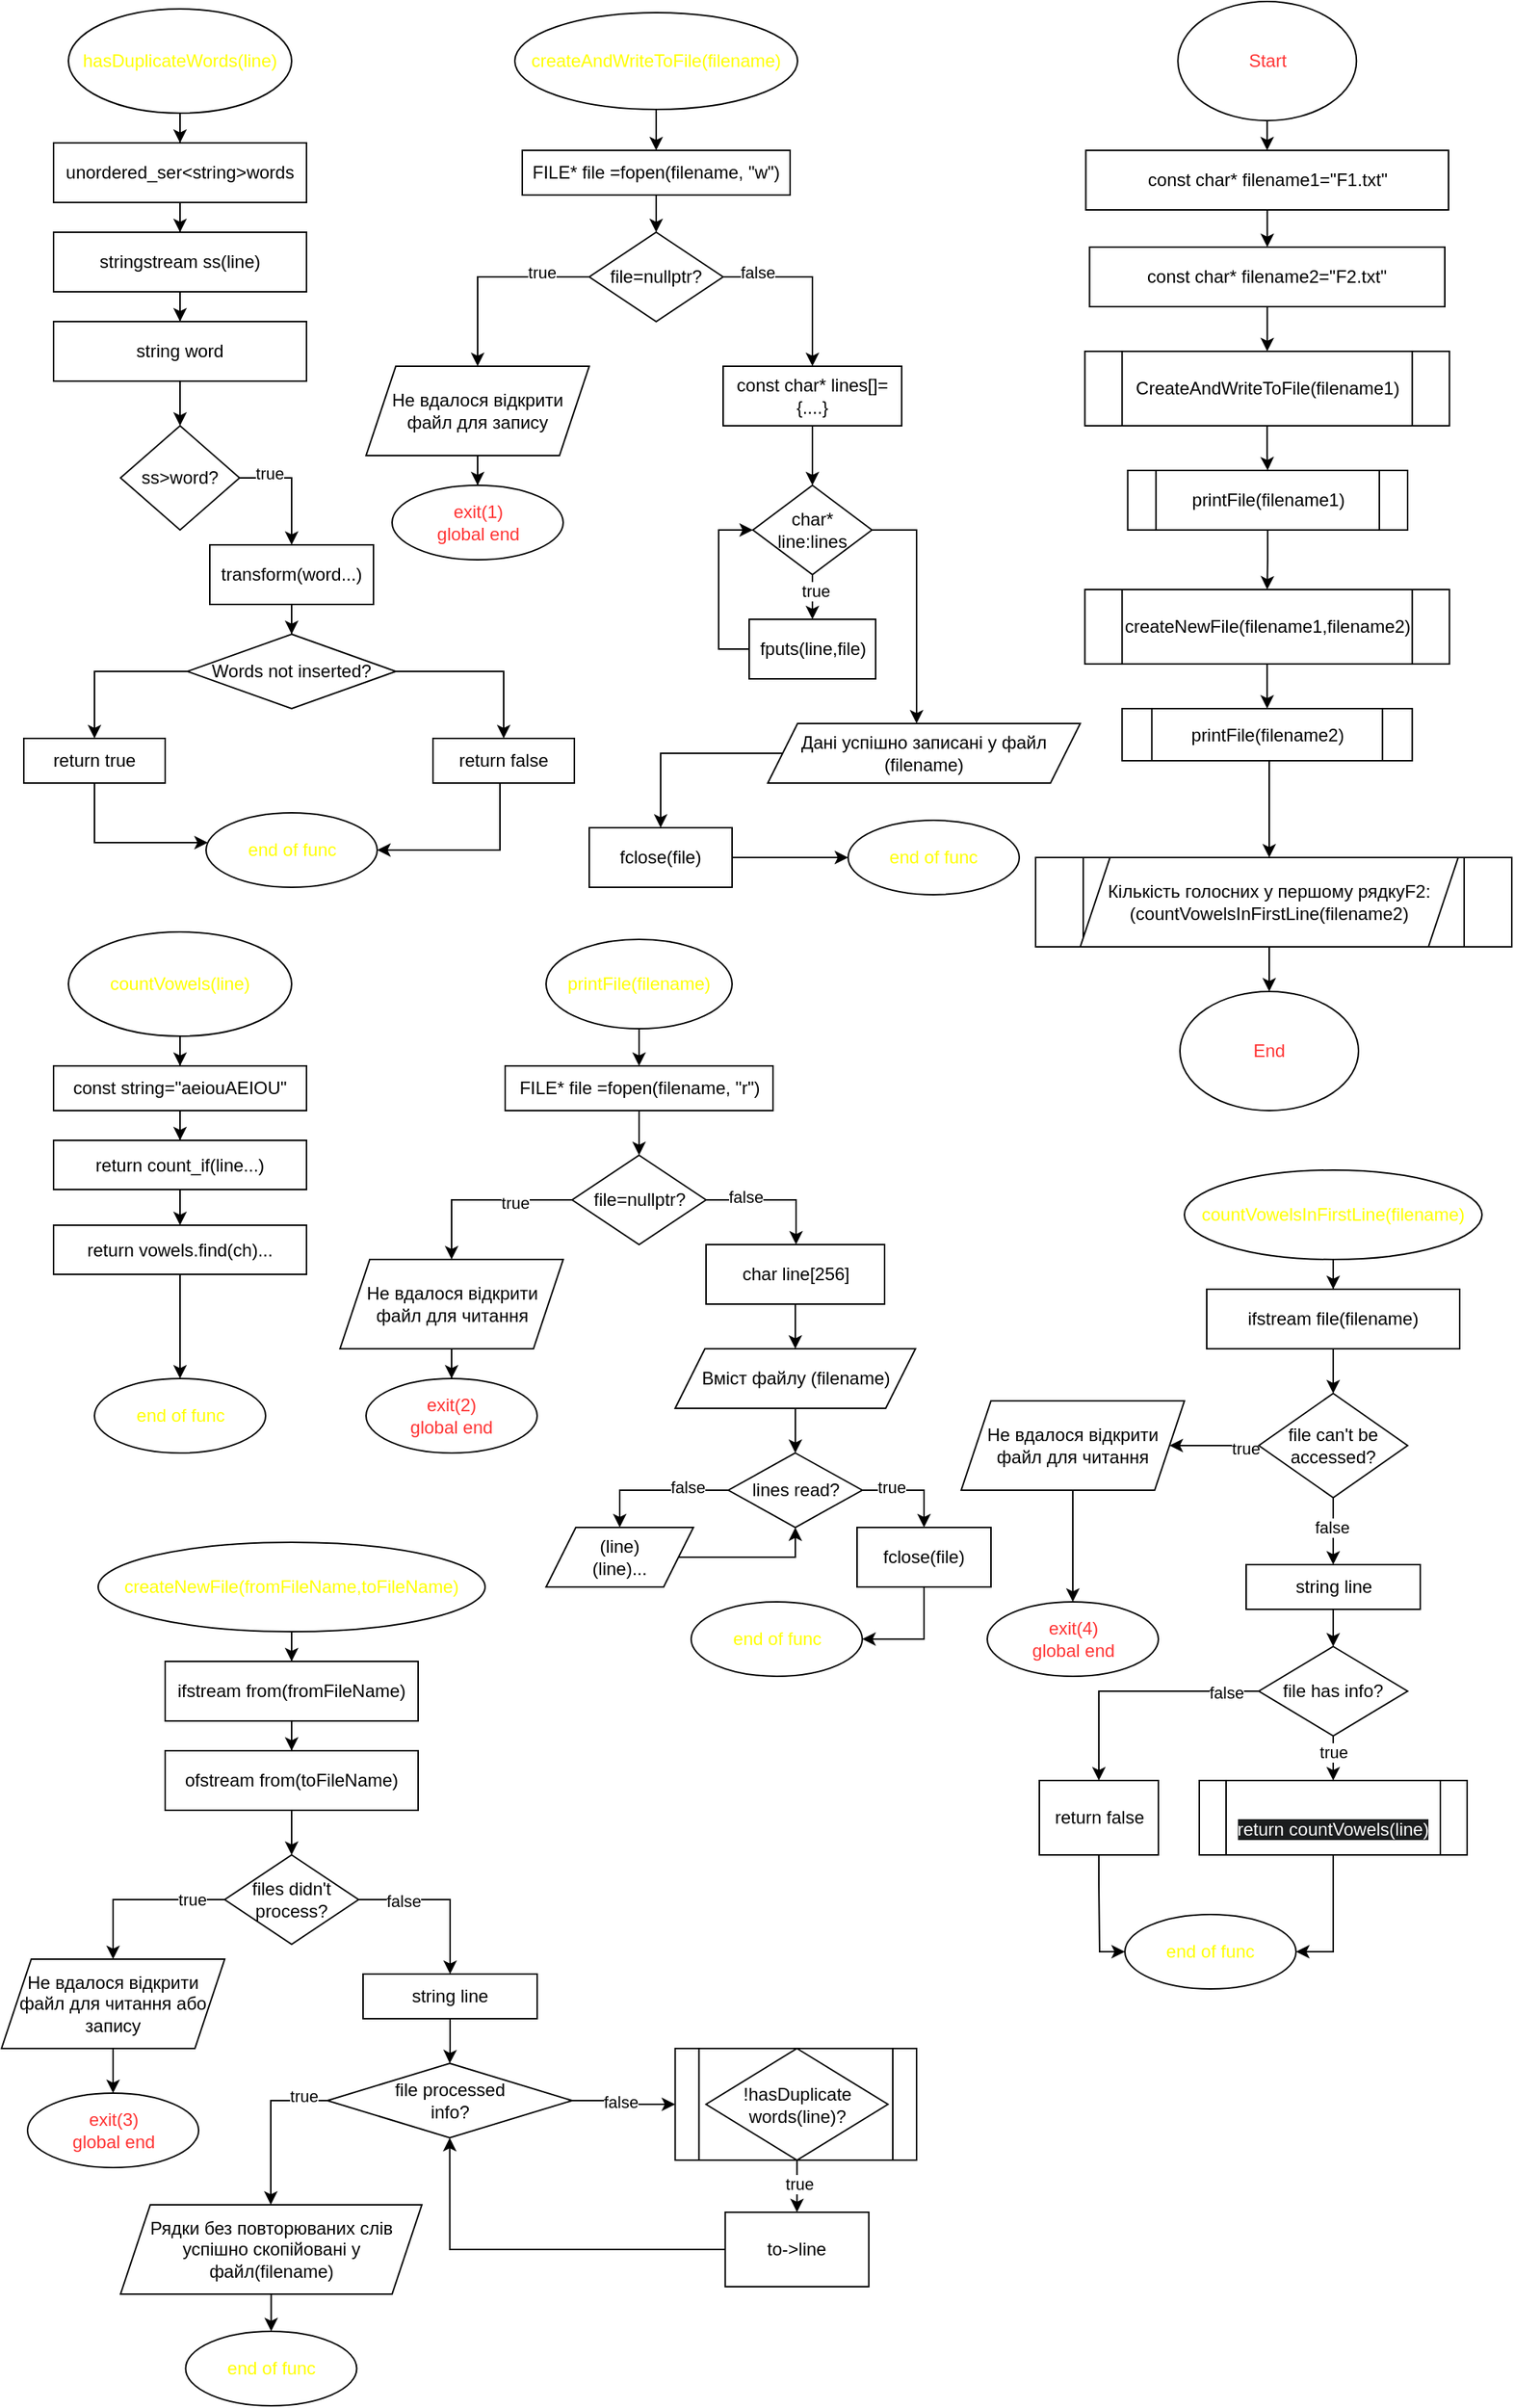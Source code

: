 <mxfile version="24.7.17">
  <diagram name="Страница — 1" id="PEjXfFbFfzXVdPIPmLO6">
    <mxGraphModel dx="1018" dy="598" grid="1" gridSize="10" guides="1" tooltips="1" connect="1" arrows="1" fold="1" page="1" pageScale="1" pageWidth="1169" pageHeight="1654" math="0" shadow="0">
      <root>
        <mxCell id="0" />
        <mxCell id="1" parent="0" />
        <mxCell id="nLC-ehumpdE5gbKZgawN-3" style="edgeStyle=orthogonalEdgeStyle;rounded=0;orthogonalLoop=1;jettySize=auto;html=1;" edge="1" parent="1" source="nLC-ehumpdE5gbKZgawN-1" target="nLC-ehumpdE5gbKZgawN-2">
          <mxGeometry relative="1" as="geometry" />
        </mxCell>
        <mxCell id="nLC-ehumpdE5gbKZgawN-1" value="&lt;font color=&quot;#ffff00&quot;&gt;hasDuplicateWords(line)&lt;/font&gt;" style="ellipse;whiteSpace=wrap;html=1;" vertex="1" parent="1">
          <mxGeometry x="60" y="10" width="150" height="70" as="geometry" />
        </mxCell>
        <mxCell id="nLC-ehumpdE5gbKZgawN-5" style="edgeStyle=orthogonalEdgeStyle;rounded=0;orthogonalLoop=1;jettySize=auto;html=1;" edge="1" parent="1" source="nLC-ehumpdE5gbKZgawN-2" target="nLC-ehumpdE5gbKZgawN-4">
          <mxGeometry relative="1" as="geometry" />
        </mxCell>
        <mxCell id="nLC-ehumpdE5gbKZgawN-2" value="unordered_ser&amp;lt;string&amp;gt;words" style="rounded=0;whiteSpace=wrap;html=1;" vertex="1" parent="1">
          <mxGeometry x="50" y="100" width="170" height="40" as="geometry" />
        </mxCell>
        <mxCell id="nLC-ehumpdE5gbKZgawN-8" style="edgeStyle=orthogonalEdgeStyle;rounded=0;orthogonalLoop=1;jettySize=auto;html=1;entryX=0.5;entryY=0;entryDx=0;entryDy=0;" edge="1" parent="1" source="nLC-ehumpdE5gbKZgawN-4" target="nLC-ehumpdE5gbKZgawN-7">
          <mxGeometry relative="1" as="geometry" />
        </mxCell>
        <mxCell id="nLC-ehumpdE5gbKZgawN-4" value="stringstream ss(line)" style="rounded=0;whiteSpace=wrap;html=1;" vertex="1" parent="1">
          <mxGeometry x="50" y="160" width="170" height="40" as="geometry" />
        </mxCell>
        <mxCell id="nLC-ehumpdE5gbKZgawN-6" style="edgeStyle=orthogonalEdgeStyle;rounded=0;orthogonalLoop=1;jettySize=auto;html=1;exitX=0.5;exitY=1;exitDx=0;exitDy=0;" edge="1" parent="1" source="nLC-ehumpdE5gbKZgawN-4" target="nLC-ehumpdE5gbKZgawN-4">
          <mxGeometry relative="1" as="geometry" />
        </mxCell>
        <mxCell id="nLC-ehumpdE5gbKZgawN-10" style="edgeStyle=orthogonalEdgeStyle;rounded=0;orthogonalLoop=1;jettySize=auto;html=1;" edge="1" parent="1" source="nLC-ehumpdE5gbKZgawN-7" target="nLC-ehumpdE5gbKZgawN-9">
          <mxGeometry relative="1" as="geometry" />
        </mxCell>
        <mxCell id="nLC-ehumpdE5gbKZgawN-7" value="string word" style="rounded=0;whiteSpace=wrap;html=1;" vertex="1" parent="1">
          <mxGeometry x="50" y="220" width="170" height="40" as="geometry" />
        </mxCell>
        <mxCell id="nLC-ehumpdE5gbKZgawN-16" style="edgeStyle=orthogonalEdgeStyle;rounded=0;orthogonalLoop=1;jettySize=auto;html=1;entryX=0.5;entryY=0;entryDx=0;entryDy=0;" edge="1" parent="1" source="nLC-ehumpdE5gbKZgawN-9" target="nLC-ehumpdE5gbKZgawN-12">
          <mxGeometry relative="1" as="geometry">
            <Array as="points">
              <mxPoint x="210" y="325" />
            </Array>
          </mxGeometry>
        </mxCell>
        <mxCell id="nLC-ehumpdE5gbKZgawN-17" value="true" style="edgeLabel;html=1;align=center;verticalAlign=middle;resizable=0;points=[];" vertex="1" connectable="0" parent="nLC-ehumpdE5gbKZgawN-16">
          <mxGeometry x="-0.494" y="3" relative="1" as="geometry">
            <mxPoint as="offset" />
          </mxGeometry>
        </mxCell>
        <mxCell id="nLC-ehumpdE5gbKZgawN-9" value="ss&amp;gt;word?" style="rhombus;whiteSpace=wrap;html=1;" vertex="1" parent="1">
          <mxGeometry x="95" y="290" width="80" height="70" as="geometry" />
        </mxCell>
        <mxCell id="nLC-ehumpdE5gbKZgawN-42" style="edgeStyle=orthogonalEdgeStyle;rounded=0;orthogonalLoop=1;jettySize=auto;html=1;entryX=0.5;entryY=0;entryDx=0;entryDy=0;" edge="1" parent="1" source="nLC-ehumpdE5gbKZgawN-12" target="nLC-ehumpdE5gbKZgawN-34">
          <mxGeometry relative="1" as="geometry" />
        </mxCell>
        <mxCell id="nLC-ehumpdE5gbKZgawN-12" value="transform(word...)" style="rounded=0;whiteSpace=wrap;html=1;" vertex="1" parent="1">
          <mxGeometry x="155" y="370" width="110" height="40" as="geometry" />
        </mxCell>
        <mxCell id="nLC-ehumpdE5gbKZgawN-36" style="edgeStyle=orthogonalEdgeStyle;rounded=0;orthogonalLoop=1;jettySize=auto;html=1;entryX=0.5;entryY=0;entryDx=0;entryDy=0;" edge="1" parent="1" source="nLC-ehumpdE5gbKZgawN-34" target="nLC-ehumpdE5gbKZgawN-35">
          <mxGeometry relative="1" as="geometry" />
        </mxCell>
        <mxCell id="nLC-ehumpdE5gbKZgawN-38" style="edgeStyle=orthogonalEdgeStyle;rounded=0;orthogonalLoop=1;jettySize=auto;html=1;entryX=0.5;entryY=0;entryDx=0;entryDy=0;" edge="1" parent="1" source="nLC-ehumpdE5gbKZgawN-34" target="nLC-ehumpdE5gbKZgawN-37">
          <mxGeometry relative="1" as="geometry">
            <Array as="points">
              <mxPoint x="350" y="455" />
              <mxPoint x="350" y="455" />
            </Array>
          </mxGeometry>
        </mxCell>
        <mxCell id="nLC-ehumpdE5gbKZgawN-34" value="Words not inserted?" style="rhombus;whiteSpace=wrap;html=1;" vertex="1" parent="1">
          <mxGeometry x="140" y="430" width="140" height="50" as="geometry" />
        </mxCell>
        <mxCell id="nLC-ehumpdE5gbKZgawN-44" style="edgeStyle=orthogonalEdgeStyle;rounded=0;orthogonalLoop=1;jettySize=auto;html=1;" edge="1" parent="1" source="nLC-ehumpdE5gbKZgawN-35" target="nLC-ehumpdE5gbKZgawN-43">
          <mxGeometry relative="1" as="geometry">
            <Array as="points">
              <mxPoint x="78" y="570" />
            </Array>
          </mxGeometry>
        </mxCell>
        <mxCell id="nLC-ehumpdE5gbKZgawN-35" value="return true" style="rounded=0;whiteSpace=wrap;html=1;" vertex="1" parent="1">
          <mxGeometry x="30" y="500" width="95" height="30" as="geometry" />
        </mxCell>
        <mxCell id="nLC-ehumpdE5gbKZgawN-136" style="edgeStyle=orthogonalEdgeStyle;rounded=0;orthogonalLoop=1;jettySize=auto;html=1;entryX=1;entryY=0.5;entryDx=0;entryDy=0;" edge="1" parent="1" source="nLC-ehumpdE5gbKZgawN-37" target="nLC-ehumpdE5gbKZgawN-43">
          <mxGeometry relative="1" as="geometry">
            <Array as="points">
              <mxPoint x="350" y="575" />
            </Array>
          </mxGeometry>
        </mxCell>
        <mxCell id="nLC-ehumpdE5gbKZgawN-37" value="return false" style="rounded=0;whiteSpace=wrap;html=1;" vertex="1" parent="1">
          <mxGeometry x="305" y="500" width="95" height="30" as="geometry" />
        </mxCell>
        <mxCell id="nLC-ehumpdE5gbKZgawN-43" value="&lt;font color=&quot;#ffff00&quot;&gt;end of func&lt;/font&gt;" style="ellipse;whiteSpace=wrap;html=1;" vertex="1" parent="1">
          <mxGeometry x="152.5" y="550" width="115" height="50" as="geometry" />
        </mxCell>
        <mxCell id="nLC-ehumpdE5gbKZgawN-49" style="edgeStyle=orthogonalEdgeStyle;rounded=0;orthogonalLoop=1;jettySize=auto;html=1;" edge="1" parent="1" source="nLC-ehumpdE5gbKZgawN-47" target="nLC-ehumpdE5gbKZgawN-48">
          <mxGeometry relative="1" as="geometry" />
        </mxCell>
        <mxCell id="nLC-ehumpdE5gbKZgawN-47" value="&lt;font color=&quot;#ffff00&quot;&gt;countVowels(line)&lt;/font&gt;" style="ellipse;whiteSpace=wrap;html=1;" vertex="1" parent="1">
          <mxGeometry x="60" y="630" width="150" height="70" as="geometry" />
        </mxCell>
        <mxCell id="nLC-ehumpdE5gbKZgawN-51" style="edgeStyle=orthogonalEdgeStyle;rounded=0;orthogonalLoop=1;jettySize=auto;html=1;entryX=0.5;entryY=0;entryDx=0;entryDy=0;" edge="1" parent="1" source="nLC-ehumpdE5gbKZgawN-48" target="nLC-ehumpdE5gbKZgawN-50">
          <mxGeometry relative="1" as="geometry" />
        </mxCell>
        <mxCell id="nLC-ehumpdE5gbKZgawN-48" value="const string=&quot;aeiouAEIOU&quot;" style="rounded=0;whiteSpace=wrap;html=1;" vertex="1" parent="1">
          <mxGeometry x="50" y="720" width="170" height="30" as="geometry" />
        </mxCell>
        <mxCell id="nLC-ehumpdE5gbKZgawN-54" style="edgeStyle=orthogonalEdgeStyle;rounded=0;orthogonalLoop=1;jettySize=auto;html=1;" edge="1" parent="1" source="nLC-ehumpdE5gbKZgawN-50" target="nLC-ehumpdE5gbKZgawN-52">
          <mxGeometry relative="1" as="geometry" />
        </mxCell>
        <mxCell id="nLC-ehumpdE5gbKZgawN-50" value="return count_if(line...)" style="rounded=0;whiteSpace=wrap;html=1;" vertex="1" parent="1">
          <mxGeometry x="50" y="770" width="170" height="33" as="geometry" />
        </mxCell>
        <mxCell id="nLC-ehumpdE5gbKZgawN-58" style="edgeStyle=orthogonalEdgeStyle;rounded=0;orthogonalLoop=1;jettySize=auto;html=1;entryX=0.5;entryY=0;entryDx=0;entryDy=0;" edge="1" parent="1" source="nLC-ehumpdE5gbKZgawN-52" target="nLC-ehumpdE5gbKZgawN-56">
          <mxGeometry relative="1" as="geometry" />
        </mxCell>
        <mxCell id="nLC-ehumpdE5gbKZgawN-52" value="return vowels.find(ch)..." style="rounded=0;whiteSpace=wrap;html=1;" vertex="1" parent="1">
          <mxGeometry x="50" y="827" width="170" height="33" as="geometry" />
        </mxCell>
        <mxCell id="nLC-ehumpdE5gbKZgawN-56" value="&lt;font color=&quot;#ffff00&quot;&gt;end of func&lt;/font&gt;" style="ellipse;whiteSpace=wrap;html=1;" vertex="1" parent="1">
          <mxGeometry x="77.5" y="930" width="115" height="50" as="geometry" />
        </mxCell>
        <mxCell id="nLC-ehumpdE5gbKZgawN-61" style="edgeStyle=orthogonalEdgeStyle;rounded=0;orthogonalLoop=1;jettySize=auto;html=1;entryX=0.5;entryY=0;entryDx=0;entryDy=0;" edge="1" parent="1" source="nLC-ehumpdE5gbKZgawN-59" target="nLC-ehumpdE5gbKZgawN-60">
          <mxGeometry relative="1" as="geometry" />
        </mxCell>
        <mxCell id="nLC-ehumpdE5gbKZgawN-59" value="&lt;font color=&quot;#ffff00&quot;&gt;createAndWriteToFile(filename)&lt;/font&gt;" style="ellipse;whiteSpace=wrap;html=1;" vertex="1" parent="1">
          <mxGeometry x="360" y="12.5" width="190" height="65" as="geometry" />
        </mxCell>
        <mxCell id="nLC-ehumpdE5gbKZgawN-63" style="edgeStyle=orthogonalEdgeStyle;rounded=0;orthogonalLoop=1;jettySize=auto;html=1;entryX=0.5;entryY=0;entryDx=0;entryDy=0;" edge="1" parent="1" source="nLC-ehumpdE5gbKZgawN-60" target="nLC-ehumpdE5gbKZgawN-62">
          <mxGeometry relative="1" as="geometry" />
        </mxCell>
        <mxCell id="nLC-ehumpdE5gbKZgawN-60" value="FILE* file =fopen(filename, &quot;w&quot;)" style="rounded=0;whiteSpace=wrap;html=1;" vertex="1" parent="1">
          <mxGeometry x="365" y="105" width="180" height="30" as="geometry" />
        </mxCell>
        <mxCell id="nLC-ehumpdE5gbKZgawN-65" style="edgeStyle=orthogonalEdgeStyle;rounded=0;orthogonalLoop=1;jettySize=auto;html=1;entryX=0.5;entryY=0;entryDx=0;entryDy=0;" edge="1" parent="1" source="nLC-ehumpdE5gbKZgawN-62" target="nLC-ehumpdE5gbKZgawN-64">
          <mxGeometry relative="1" as="geometry">
            <Array as="points">
              <mxPoint x="335" y="190" />
            </Array>
          </mxGeometry>
        </mxCell>
        <mxCell id="nLC-ehumpdE5gbKZgawN-72" value="true" style="edgeLabel;html=1;align=center;verticalAlign=middle;resizable=0;points=[];" vertex="1" connectable="0" parent="nLC-ehumpdE5gbKZgawN-65">
          <mxGeometry x="-0.526" y="-3" relative="1" as="geometry">
            <mxPoint as="offset" />
          </mxGeometry>
        </mxCell>
        <mxCell id="nLC-ehumpdE5gbKZgawN-74" style="edgeStyle=orthogonalEdgeStyle;rounded=0;orthogonalLoop=1;jettySize=auto;html=1;" edge="1" parent="1" source="nLC-ehumpdE5gbKZgawN-62" target="nLC-ehumpdE5gbKZgawN-73">
          <mxGeometry relative="1" as="geometry">
            <Array as="points">
              <mxPoint x="560" y="190" />
            </Array>
          </mxGeometry>
        </mxCell>
        <mxCell id="nLC-ehumpdE5gbKZgawN-76" value="false" style="edgeLabel;html=1;align=center;verticalAlign=middle;resizable=0;points=[];" vertex="1" connectable="0" parent="nLC-ehumpdE5gbKZgawN-74">
          <mxGeometry x="-0.613" y="3" relative="1" as="geometry">
            <mxPoint as="offset" />
          </mxGeometry>
        </mxCell>
        <mxCell id="nLC-ehumpdE5gbKZgawN-62" value="file=nullptr?" style="rhombus;whiteSpace=wrap;html=1;" vertex="1" parent="1">
          <mxGeometry x="410" y="160" width="90" height="60" as="geometry" />
        </mxCell>
        <mxCell id="nLC-ehumpdE5gbKZgawN-71" style="edgeStyle=orthogonalEdgeStyle;rounded=0;orthogonalLoop=1;jettySize=auto;html=1;entryX=0.5;entryY=0;entryDx=0;entryDy=0;" edge="1" parent="1" source="nLC-ehumpdE5gbKZgawN-64" target="nLC-ehumpdE5gbKZgawN-68">
          <mxGeometry relative="1" as="geometry" />
        </mxCell>
        <mxCell id="nLC-ehumpdE5gbKZgawN-64" value="Не вдалося відкрити файл для запису" style="shape=parallelogram;perimeter=parallelogramPerimeter;whiteSpace=wrap;html=1;fixedSize=1;" vertex="1" parent="1">
          <mxGeometry x="260" y="250" width="150" height="60" as="geometry" />
        </mxCell>
        <mxCell id="nLC-ehumpdE5gbKZgawN-68" value="&lt;font color=&quot;#ff3333&quot;&gt;exit(1)&lt;/font&gt;&lt;div&gt;&lt;font color=&quot;#ff3333&quot;&gt;global end&lt;/font&gt;&lt;/div&gt;" style="ellipse;whiteSpace=wrap;html=1;" vertex="1" parent="1">
          <mxGeometry x="277.5" y="330" width="115" height="50" as="geometry" />
        </mxCell>
        <mxCell id="nLC-ehumpdE5gbKZgawN-78" style="edgeStyle=orthogonalEdgeStyle;rounded=0;orthogonalLoop=1;jettySize=auto;html=1;entryX=0.5;entryY=0;entryDx=0;entryDy=0;" edge="1" parent="1" source="nLC-ehumpdE5gbKZgawN-73" target="nLC-ehumpdE5gbKZgawN-77">
          <mxGeometry relative="1" as="geometry" />
        </mxCell>
        <mxCell id="nLC-ehumpdE5gbKZgawN-73" value="const char* lines[]={....}" style="rounded=0;whiteSpace=wrap;html=1;" vertex="1" parent="1">
          <mxGeometry x="500" y="250" width="120" height="40" as="geometry" />
        </mxCell>
        <mxCell id="nLC-ehumpdE5gbKZgawN-80" style="edgeStyle=orthogonalEdgeStyle;rounded=0;orthogonalLoop=1;jettySize=auto;html=1;" edge="1" parent="1" source="nLC-ehumpdE5gbKZgawN-77" target="nLC-ehumpdE5gbKZgawN-79">
          <mxGeometry relative="1" as="geometry" />
        </mxCell>
        <mxCell id="nLC-ehumpdE5gbKZgawN-81" value="true" style="edgeLabel;html=1;align=center;verticalAlign=middle;resizable=0;points=[];" vertex="1" connectable="0" parent="nLC-ehumpdE5gbKZgawN-80">
          <mxGeometry x="0.161" y="-2" relative="1" as="geometry">
            <mxPoint as="offset" />
          </mxGeometry>
        </mxCell>
        <mxCell id="nLC-ehumpdE5gbKZgawN-84" style="edgeStyle=orthogonalEdgeStyle;rounded=0;orthogonalLoop=1;jettySize=auto;html=1;" edge="1" parent="1" source="nLC-ehumpdE5gbKZgawN-77" target="nLC-ehumpdE5gbKZgawN-83">
          <mxGeometry relative="1" as="geometry">
            <Array as="points">
              <mxPoint x="630" y="360" />
            </Array>
          </mxGeometry>
        </mxCell>
        <mxCell id="nLC-ehumpdE5gbKZgawN-77" value="char* line:lines" style="rhombus;whiteSpace=wrap;html=1;" vertex="1" parent="1">
          <mxGeometry x="520" y="330" width="80" height="60" as="geometry" />
        </mxCell>
        <mxCell id="nLC-ehumpdE5gbKZgawN-82" style="edgeStyle=orthogonalEdgeStyle;rounded=0;orthogonalLoop=1;jettySize=auto;html=1;entryX=0;entryY=0.5;entryDx=0;entryDy=0;" edge="1" parent="1" source="nLC-ehumpdE5gbKZgawN-79" target="nLC-ehumpdE5gbKZgawN-77">
          <mxGeometry relative="1" as="geometry">
            <Array as="points">
              <mxPoint x="497" y="440" />
              <mxPoint x="497" y="360" />
            </Array>
          </mxGeometry>
        </mxCell>
        <mxCell id="nLC-ehumpdE5gbKZgawN-79" value="fputs(line,file)" style="rounded=0;whiteSpace=wrap;html=1;" vertex="1" parent="1">
          <mxGeometry x="517.5" y="420" width="85" height="40" as="geometry" />
        </mxCell>
        <mxCell id="nLC-ehumpdE5gbKZgawN-87" style="edgeStyle=orthogonalEdgeStyle;rounded=0;orthogonalLoop=1;jettySize=auto;html=1;entryX=0.5;entryY=0;entryDx=0;entryDy=0;" edge="1" parent="1" source="nLC-ehumpdE5gbKZgawN-83" target="nLC-ehumpdE5gbKZgawN-85">
          <mxGeometry relative="1" as="geometry" />
        </mxCell>
        <mxCell id="nLC-ehumpdE5gbKZgawN-83" value="Дані успішно записані у файл (filename)" style="shape=parallelogram;perimeter=parallelogramPerimeter;whiteSpace=wrap;html=1;fixedSize=1;" vertex="1" parent="1">
          <mxGeometry x="530" y="490" width="210" height="40" as="geometry" />
        </mxCell>
        <mxCell id="nLC-ehumpdE5gbKZgawN-89" style="edgeStyle=orthogonalEdgeStyle;rounded=0;orthogonalLoop=1;jettySize=auto;html=1;" edge="1" parent="1" source="nLC-ehumpdE5gbKZgawN-85" target="nLC-ehumpdE5gbKZgawN-88">
          <mxGeometry relative="1" as="geometry" />
        </mxCell>
        <mxCell id="nLC-ehumpdE5gbKZgawN-85" value="fclose(file)" style="rounded=0;whiteSpace=wrap;html=1;" vertex="1" parent="1">
          <mxGeometry x="410" y="560" width="96" height="40" as="geometry" />
        </mxCell>
        <mxCell id="nLC-ehumpdE5gbKZgawN-88" value="&lt;font color=&quot;#ffff00&quot;&gt;end of func&lt;/font&gt;" style="ellipse;whiteSpace=wrap;html=1;" vertex="1" parent="1">
          <mxGeometry x="584" y="555" width="115" height="50" as="geometry" />
        </mxCell>
        <mxCell id="nLC-ehumpdE5gbKZgawN-93" style="edgeStyle=orthogonalEdgeStyle;rounded=0;orthogonalLoop=1;jettySize=auto;html=1;" edge="1" parent="1" source="nLC-ehumpdE5gbKZgawN-91" target="nLC-ehumpdE5gbKZgawN-92">
          <mxGeometry relative="1" as="geometry" />
        </mxCell>
        <mxCell id="nLC-ehumpdE5gbKZgawN-91" value="&lt;font color=&quot;#ffff00&quot;&gt;printFile(filename)&lt;/font&gt;" style="ellipse;whiteSpace=wrap;html=1;" vertex="1" parent="1">
          <mxGeometry x="381" y="635" width="125" height="60" as="geometry" />
        </mxCell>
        <mxCell id="nLC-ehumpdE5gbKZgawN-95" style="edgeStyle=orthogonalEdgeStyle;rounded=0;orthogonalLoop=1;jettySize=auto;html=1;entryX=0.5;entryY=0;entryDx=0;entryDy=0;" edge="1" parent="1" source="nLC-ehumpdE5gbKZgawN-92" target="nLC-ehumpdE5gbKZgawN-94">
          <mxGeometry relative="1" as="geometry" />
        </mxCell>
        <mxCell id="nLC-ehumpdE5gbKZgawN-92" value="FILE* file =fopen(filename, &quot;r&quot;)" style="rounded=0;whiteSpace=wrap;html=1;" vertex="1" parent="1">
          <mxGeometry x="353.5" y="720" width="180" height="30" as="geometry" />
        </mxCell>
        <mxCell id="nLC-ehumpdE5gbKZgawN-97" style="edgeStyle=orthogonalEdgeStyle;rounded=0;orthogonalLoop=1;jettySize=auto;html=1;" edge="1" parent="1" source="nLC-ehumpdE5gbKZgawN-94" target="nLC-ehumpdE5gbKZgawN-96">
          <mxGeometry relative="1" as="geometry" />
        </mxCell>
        <mxCell id="nLC-ehumpdE5gbKZgawN-100" value="true" style="edgeLabel;html=1;align=center;verticalAlign=middle;resizable=0;points=[];" vertex="1" connectable="0" parent="nLC-ehumpdE5gbKZgawN-97">
          <mxGeometry x="-0.356" y="2" relative="1" as="geometry">
            <mxPoint as="offset" />
          </mxGeometry>
        </mxCell>
        <mxCell id="nLC-ehumpdE5gbKZgawN-103" style="edgeStyle=orthogonalEdgeStyle;rounded=0;orthogonalLoop=1;jettySize=auto;html=1;" edge="1" parent="1" source="nLC-ehumpdE5gbKZgawN-94" target="nLC-ehumpdE5gbKZgawN-102">
          <mxGeometry relative="1" as="geometry">
            <Array as="points">
              <mxPoint x="549" y="810" />
            </Array>
          </mxGeometry>
        </mxCell>
        <mxCell id="nLC-ehumpdE5gbKZgawN-104" value="false" style="edgeLabel;html=1;align=center;verticalAlign=middle;resizable=0;points=[];" vertex="1" connectable="0" parent="nLC-ehumpdE5gbKZgawN-103">
          <mxGeometry x="-0.388" y="2" relative="1" as="geometry">
            <mxPoint x="-1" as="offset" />
          </mxGeometry>
        </mxCell>
        <mxCell id="nLC-ehumpdE5gbKZgawN-94" value="file=nullptr?" style="rhombus;whiteSpace=wrap;html=1;" vertex="1" parent="1">
          <mxGeometry x="398.5" y="780" width="90" height="60" as="geometry" />
        </mxCell>
        <mxCell id="nLC-ehumpdE5gbKZgawN-99" style="edgeStyle=orthogonalEdgeStyle;rounded=0;orthogonalLoop=1;jettySize=auto;html=1;entryX=0.5;entryY=0;entryDx=0;entryDy=0;" edge="1" parent="1" source="nLC-ehumpdE5gbKZgawN-96" target="nLC-ehumpdE5gbKZgawN-98">
          <mxGeometry relative="1" as="geometry" />
        </mxCell>
        <mxCell id="nLC-ehumpdE5gbKZgawN-96" value="Не вдалося відкрити файл для читання" style="shape=parallelogram;perimeter=parallelogramPerimeter;whiteSpace=wrap;html=1;fixedSize=1;" vertex="1" parent="1">
          <mxGeometry x="242.5" y="850" width="150" height="60" as="geometry" />
        </mxCell>
        <mxCell id="nLC-ehumpdE5gbKZgawN-98" value="&lt;font color=&quot;#ff3333&quot;&gt;exit(2)&lt;/font&gt;&lt;div&gt;&lt;font color=&quot;#ff3333&quot;&gt;global end&lt;/font&gt;&lt;/div&gt;" style="ellipse;whiteSpace=wrap;html=1;" vertex="1" parent="1">
          <mxGeometry x="260" y="930" width="115" height="50" as="geometry" />
        </mxCell>
        <mxCell id="nLC-ehumpdE5gbKZgawN-106" style="edgeStyle=orthogonalEdgeStyle;rounded=0;orthogonalLoop=1;jettySize=auto;html=1;entryX=0.5;entryY=0;entryDx=0;entryDy=0;" edge="1" parent="1" source="nLC-ehumpdE5gbKZgawN-102" target="nLC-ehumpdE5gbKZgawN-105">
          <mxGeometry relative="1" as="geometry" />
        </mxCell>
        <mxCell id="nLC-ehumpdE5gbKZgawN-102" value="char line[256]" style="rounded=0;whiteSpace=wrap;html=1;" vertex="1" parent="1">
          <mxGeometry x="488.5" y="840" width="120" height="40" as="geometry" />
        </mxCell>
        <mxCell id="nLC-ehumpdE5gbKZgawN-108" style="edgeStyle=orthogonalEdgeStyle;rounded=0;orthogonalLoop=1;jettySize=auto;html=1;entryX=0.5;entryY=0;entryDx=0;entryDy=0;" edge="1" parent="1" source="nLC-ehumpdE5gbKZgawN-105" target="nLC-ehumpdE5gbKZgawN-107">
          <mxGeometry relative="1" as="geometry" />
        </mxCell>
        <mxCell id="nLC-ehumpdE5gbKZgawN-105" value="Вміст файлу (filename)" style="shape=parallelogram;perimeter=parallelogramPerimeter;whiteSpace=wrap;html=1;fixedSize=1;" vertex="1" parent="1">
          <mxGeometry x="467.75" y="910" width="161.5" height="40" as="geometry" />
        </mxCell>
        <mxCell id="nLC-ehumpdE5gbKZgawN-110" style="edgeStyle=orthogonalEdgeStyle;rounded=0;orthogonalLoop=1;jettySize=auto;html=1;entryX=0.5;entryY=0;entryDx=0;entryDy=0;" edge="1" parent="1" source="nLC-ehumpdE5gbKZgawN-107" target="nLC-ehumpdE5gbKZgawN-109">
          <mxGeometry relative="1" as="geometry" />
        </mxCell>
        <mxCell id="nLC-ehumpdE5gbKZgawN-111" value="false" style="edgeLabel;html=1;align=center;verticalAlign=middle;resizable=0;points=[];" vertex="1" connectable="0" parent="nLC-ehumpdE5gbKZgawN-110">
          <mxGeometry x="-0.427" y="-2" relative="1" as="geometry">
            <mxPoint as="offset" />
          </mxGeometry>
        </mxCell>
        <mxCell id="nLC-ehumpdE5gbKZgawN-116" style="edgeStyle=orthogonalEdgeStyle;rounded=0;orthogonalLoop=1;jettySize=auto;html=1;entryX=0.5;entryY=0;entryDx=0;entryDy=0;" edge="1" parent="1" source="nLC-ehumpdE5gbKZgawN-107" target="nLC-ehumpdE5gbKZgawN-113">
          <mxGeometry relative="1" as="geometry">
            <Array as="points">
              <mxPoint x="635" y="1005" />
            </Array>
          </mxGeometry>
        </mxCell>
        <mxCell id="nLC-ehumpdE5gbKZgawN-119" value="true" style="edgeLabel;html=1;align=center;verticalAlign=middle;resizable=0;points=[];" vertex="1" connectable="0" parent="nLC-ehumpdE5gbKZgawN-116">
          <mxGeometry x="-0.41" y="2" relative="1" as="geometry">
            <mxPoint as="offset" />
          </mxGeometry>
        </mxCell>
        <mxCell id="nLC-ehumpdE5gbKZgawN-107" value="lines read?" style="rhombus;whiteSpace=wrap;html=1;" vertex="1" parent="1">
          <mxGeometry x="503.5" y="980" width="90" height="50" as="geometry" />
        </mxCell>
        <mxCell id="nLC-ehumpdE5gbKZgawN-149" style="edgeStyle=orthogonalEdgeStyle;rounded=0;orthogonalLoop=1;jettySize=auto;html=1;entryX=0.5;entryY=1;entryDx=0;entryDy=0;" edge="1" parent="1" source="nLC-ehumpdE5gbKZgawN-109" target="nLC-ehumpdE5gbKZgawN-107">
          <mxGeometry relative="1" as="geometry" />
        </mxCell>
        <mxCell id="nLC-ehumpdE5gbKZgawN-109" value="(line)&lt;div&gt;(line)...&lt;/div&gt;" style="shape=parallelogram;perimeter=parallelogramPerimeter;whiteSpace=wrap;html=1;fixedSize=1;" vertex="1" parent="1">
          <mxGeometry x="381" y="1030" width="99" height="40" as="geometry" />
        </mxCell>
        <mxCell id="nLC-ehumpdE5gbKZgawN-124" style="edgeStyle=orthogonalEdgeStyle;rounded=0;orthogonalLoop=1;jettySize=auto;html=1;entryX=1;entryY=0.5;entryDx=0;entryDy=0;" edge="1" parent="1" source="nLC-ehumpdE5gbKZgawN-113" target="nLC-ehumpdE5gbKZgawN-121">
          <mxGeometry relative="1" as="geometry" />
        </mxCell>
        <mxCell id="nLC-ehumpdE5gbKZgawN-113" value="fclose(file)" style="rounded=0;whiteSpace=wrap;html=1;" vertex="1" parent="1">
          <mxGeometry x="590" y="1030" width="90" height="40" as="geometry" />
        </mxCell>
        <mxCell id="nLC-ehumpdE5gbKZgawN-121" value="&lt;font color=&quot;#ffff00&quot;&gt;end of func&lt;/font&gt;" style="ellipse;whiteSpace=wrap;html=1;" vertex="1" parent="1">
          <mxGeometry x="478.5" y="1080" width="115" height="50" as="geometry" />
        </mxCell>
        <mxCell id="nLC-ehumpdE5gbKZgawN-130" style="edgeStyle=orthogonalEdgeStyle;rounded=0;orthogonalLoop=1;jettySize=auto;html=1;" edge="1" parent="1" source="nLC-ehumpdE5gbKZgawN-128" target="nLC-ehumpdE5gbKZgawN-129">
          <mxGeometry relative="1" as="geometry" />
        </mxCell>
        <mxCell id="nLC-ehumpdE5gbKZgawN-128" value="&lt;font color=&quot;#ffff00&quot;&gt;createNewFile(fromFileName,toFileName)&lt;/font&gt;" style="ellipse;whiteSpace=wrap;html=1;" vertex="1" parent="1">
          <mxGeometry x="80" y="1040" width="260" height="60" as="geometry" />
        </mxCell>
        <mxCell id="nLC-ehumpdE5gbKZgawN-132" style="edgeStyle=orthogonalEdgeStyle;rounded=0;orthogonalLoop=1;jettySize=auto;html=1;" edge="1" parent="1" source="nLC-ehumpdE5gbKZgawN-129" target="nLC-ehumpdE5gbKZgawN-131">
          <mxGeometry relative="1" as="geometry" />
        </mxCell>
        <mxCell id="nLC-ehumpdE5gbKZgawN-129" value="ifstream from(fromFileName)" style="rounded=0;whiteSpace=wrap;html=1;" vertex="1" parent="1">
          <mxGeometry x="125" y="1120" width="170" height="40" as="geometry" />
        </mxCell>
        <mxCell id="nLC-ehumpdE5gbKZgawN-134" style="edgeStyle=orthogonalEdgeStyle;rounded=0;orthogonalLoop=1;jettySize=auto;html=1;" edge="1" parent="1" source="nLC-ehumpdE5gbKZgawN-131" target="nLC-ehumpdE5gbKZgawN-133">
          <mxGeometry relative="1" as="geometry" />
        </mxCell>
        <mxCell id="nLC-ehumpdE5gbKZgawN-131" value="ofstream from(toFileName)" style="rounded=0;whiteSpace=wrap;html=1;" vertex="1" parent="1">
          <mxGeometry x="125" y="1180" width="170" height="40" as="geometry" />
        </mxCell>
        <mxCell id="nLC-ehumpdE5gbKZgawN-138" style="edgeStyle=orthogonalEdgeStyle;rounded=0;orthogonalLoop=1;jettySize=auto;html=1;entryX=0.5;entryY=0;entryDx=0;entryDy=0;" edge="1" parent="1" source="nLC-ehumpdE5gbKZgawN-133" target="nLC-ehumpdE5gbKZgawN-137">
          <mxGeometry relative="1" as="geometry">
            <Array as="points">
              <mxPoint x="90" y="1280" />
            </Array>
          </mxGeometry>
        </mxCell>
        <mxCell id="nLC-ehumpdE5gbKZgawN-139" value="true" style="edgeLabel;html=1;align=center;verticalAlign=middle;resizable=0;points=[];" vertex="1" connectable="0" parent="nLC-ehumpdE5gbKZgawN-138">
          <mxGeometry x="-0.605" relative="1" as="geometry">
            <mxPoint as="offset" />
          </mxGeometry>
        </mxCell>
        <mxCell id="nLC-ehumpdE5gbKZgawN-143" style="edgeStyle=orthogonalEdgeStyle;rounded=0;orthogonalLoop=1;jettySize=auto;html=1;entryX=0.5;entryY=0;entryDx=0;entryDy=0;" edge="1" parent="1" source="nLC-ehumpdE5gbKZgawN-133" target="nLC-ehumpdE5gbKZgawN-142">
          <mxGeometry relative="1" as="geometry" />
        </mxCell>
        <mxCell id="nLC-ehumpdE5gbKZgawN-144" value="false" style="edgeLabel;html=1;align=center;verticalAlign=middle;resizable=0;points=[];" vertex="1" connectable="0" parent="nLC-ehumpdE5gbKZgawN-143">
          <mxGeometry x="-0.472" y="-1" relative="1" as="geometry">
            <mxPoint as="offset" />
          </mxGeometry>
        </mxCell>
        <mxCell id="nLC-ehumpdE5gbKZgawN-133" value="files didn&#39;t process?" style="rhombus;whiteSpace=wrap;html=1;" vertex="1" parent="1">
          <mxGeometry x="165" y="1250" width="90" height="60" as="geometry" />
        </mxCell>
        <mxCell id="nLC-ehumpdE5gbKZgawN-141" style="edgeStyle=orthogonalEdgeStyle;rounded=0;orthogonalLoop=1;jettySize=auto;html=1;" edge="1" parent="1" source="nLC-ehumpdE5gbKZgawN-137" target="nLC-ehumpdE5gbKZgawN-140">
          <mxGeometry relative="1" as="geometry" />
        </mxCell>
        <mxCell id="nLC-ehumpdE5gbKZgawN-137" value="Не вдалося відкрити файл для читання або запису" style="shape=parallelogram;perimeter=parallelogramPerimeter;whiteSpace=wrap;html=1;fixedSize=1;" vertex="1" parent="1">
          <mxGeometry x="15" y="1320" width="150" height="60" as="geometry" />
        </mxCell>
        <mxCell id="nLC-ehumpdE5gbKZgawN-140" value="&lt;font color=&quot;#ff3333&quot;&gt;exit(3)&lt;/font&gt;&lt;div&gt;&lt;font color=&quot;#ff3333&quot;&gt;global end&lt;/font&gt;&lt;/div&gt;" style="ellipse;whiteSpace=wrap;html=1;" vertex="1" parent="1">
          <mxGeometry x="32.5" y="1410" width="115" height="50" as="geometry" />
        </mxCell>
        <mxCell id="nLC-ehumpdE5gbKZgawN-146" style="edgeStyle=orthogonalEdgeStyle;rounded=0;orthogonalLoop=1;jettySize=auto;html=1;" edge="1" parent="1" source="nLC-ehumpdE5gbKZgawN-142" target="nLC-ehumpdE5gbKZgawN-145">
          <mxGeometry relative="1" as="geometry" />
        </mxCell>
        <mxCell id="nLC-ehumpdE5gbKZgawN-142" value="string line" style="rounded=0;whiteSpace=wrap;html=1;" vertex="1" parent="1">
          <mxGeometry x="258" y="1330" width="117" height="30" as="geometry" />
        </mxCell>
        <mxCell id="nLC-ehumpdE5gbKZgawN-148" style="edgeStyle=orthogonalEdgeStyle;rounded=0;orthogonalLoop=1;jettySize=auto;html=1;" edge="1" parent="1" source="nLC-ehumpdE5gbKZgawN-145" target="nLC-ehumpdE5gbKZgawN-147">
          <mxGeometry relative="1" as="geometry">
            <Array as="points">
              <mxPoint x="196" y="1415" />
            </Array>
          </mxGeometry>
        </mxCell>
        <mxCell id="nLC-ehumpdE5gbKZgawN-151" value="true" style="edgeLabel;html=1;align=center;verticalAlign=middle;resizable=0;points=[];" vertex="1" connectable="0" parent="nLC-ehumpdE5gbKZgawN-148">
          <mxGeometry x="-0.705" y="-3" relative="1" as="geometry">
            <mxPoint as="offset" />
          </mxGeometry>
        </mxCell>
        <mxCell id="nLC-ehumpdE5gbKZgawN-157" style="edgeStyle=orthogonalEdgeStyle;rounded=0;orthogonalLoop=1;jettySize=auto;html=1;entryX=0;entryY=0.5;entryDx=0;entryDy=0;" edge="1" parent="1" source="nLC-ehumpdE5gbKZgawN-145" target="nLC-ehumpdE5gbKZgawN-155">
          <mxGeometry relative="1" as="geometry" />
        </mxCell>
        <mxCell id="nLC-ehumpdE5gbKZgawN-158" value="false" style="edgeLabel;html=1;align=center;verticalAlign=middle;resizable=0;points=[];" vertex="1" connectable="0" parent="nLC-ehumpdE5gbKZgawN-157">
          <mxGeometry x="-0.113" y="-1" relative="1" as="geometry">
            <mxPoint as="offset" />
          </mxGeometry>
        </mxCell>
        <mxCell id="nLC-ehumpdE5gbKZgawN-145" value="file processed&lt;div&gt;info?&lt;/div&gt;" style="rhombus;whiteSpace=wrap;html=1;" vertex="1" parent="1">
          <mxGeometry x="234" y="1390" width="164.5" height="50" as="geometry" />
        </mxCell>
        <mxCell id="nLC-ehumpdE5gbKZgawN-164" style="edgeStyle=orthogonalEdgeStyle;rounded=0;orthogonalLoop=1;jettySize=auto;html=1;entryX=0.5;entryY=0;entryDx=0;entryDy=0;" edge="1" parent="1" source="nLC-ehumpdE5gbKZgawN-147" target="nLC-ehumpdE5gbKZgawN-163">
          <mxGeometry relative="1" as="geometry" />
        </mxCell>
        <mxCell id="nLC-ehumpdE5gbKZgawN-147" value="Рядки без повторюваних слів успішно скопійовані у файл(filename)" style="shape=parallelogram;perimeter=parallelogramPerimeter;whiteSpace=wrap;html=1;fixedSize=1;" vertex="1" parent="1">
          <mxGeometry x="95" y="1485" width="202.5" height="60" as="geometry" />
        </mxCell>
        <mxCell id="nLC-ehumpdE5gbKZgawN-155" value="" style="shape=process;whiteSpace=wrap;html=1;backgroundOutline=1;" vertex="1" parent="1">
          <mxGeometry x="467.75" y="1380" width="162.25" height="75" as="geometry" />
        </mxCell>
        <mxCell id="nLC-ehumpdE5gbKZgawN-160" style="edgeStyle=orthogonalEdgeStyle;rounded=0;orthogonalLoop=1;jettySize=auto;html=1;entryX=0.5;entryY=0;entryDx=0;entryDy=0;" edge="1" parent="1" source="nLC-ehumpdE5gbKZgawN-156" target="nLC-ehumpdE5gbKZgawN-159">
          <mxGeometry relative="1" as="geometry" />
        </mxCell>
        <mxCell id="nLC-ehumpdE5gbKZgawN-161" value="true" style="edgeLabel;html=1;align=center;verticalAlign=middle;resizable=0;points=[];" vertex="1" connectable="0" parent="nLC-ehumpdE5gbKZgawN-160">
          <mxGeometry x="-0.204" y="1" relative="1" as="geometry">
            <mxPoint y="2" as="offset" />
          </mxGeometry>
        </mxCell>
        <mxCell id="nLC-ehumpdE5gbKZgawN-156" value="!hasDuplicate words(line)?" style="rhombus;whiteSpace=wrap;html=1;" vertex="1" parent="1">
          <mxGeometry x="488.5" y="1380" width="122.25" height="75" as="geometry" />
        </mxCell>
        <mxCell id="nLC-ehumpdE5gbKZgawN-162" style="edgeStyle=orthogonalEdgeStyle;rounded=0;orthogonalLoop=1;jettySize=auto;html=1;entryX=0.5;entryY=1;entryDx=0;entryDy=0;" edge="1" parent="1" source="nLC-ehumpdE5gbKZgawN-159" target="nLC-ehumpdE5gbKZgawN-145">
          <mxGeometry relative="1" as="geometry" />
        </mxCell>
        <mxCell id="nLC-ehumpdE5gbKZgawN-159" value="to-&amp;gt;line" style="rounded=0;whiteSpace=wrap;html=1;" vertex="1" parent="1">
          <mxGeometry x="501.37" y="1490" width="96.5" height="50" as="geometry" />
        </mxCell>
        <mxCell id="nLC-ehumpdE5gbKZgawN-163" value="&lt;font color=&quot;#ffff00&quot;&gt;end of func&lt;/font&gt;" style="ellipse;whiteSpace=wrap;html=1;" vertex="1" parent="1">
          <mxGeometry x="138.75" y="1570" width="115" height="50" as="geometry" />
        </mxCell>
        <mxCell id="nLC-ehumpdE5gbKZgawN-167" style="edgeStyle=orthogonalEdgeStyle;rounded=0;orthogonalLoop=1;jettySize=auto;html=1;entryX=0.5;entryY=0;entryDx=0;entryDy=0;" edge="1" parent="1" source="nLC-ehumpdE5gbKZgawN-165" target="nLC-ehumpdE5gbKZgawN-166">
          <mxGeometry relative="1" as="geometry" />
        </mxCell>
        <mxCell id="nLC-ehumpdE5gbKZgawN-165" value="&lt;font color=&quot;#ffff00&quot;&gt;countVowelsInFirstLine(filename)&lt;/font&gt;" style="ellipse;whiteSpace=wrap;html=1;" vertex="1" parent="1">
          <mxGeometry x="810" y="790" width="200" height="60" as="geometry" />
        </mxCell>
        <mxCell id="nLC-ehumpdE5gbKZgawN-170" style="edgeStyle=orthogonalEdgeStyle;rounded=0;orthogonalLoop=1;jettySize=auto;html=1;entryX=0.5;entryY=0;entryDx=0;entryDy=0;" edge="1" parent="1" source="nLC-ehumpdE5gbKZgawN-166" target="nLC-ehumpdE5gbKZgawN-168">
          <mxGeometry relative="1" as="geometry" />
        </mxCell>
        <mxCell id="nLC-ehumpdE5gbKZgawN-166" value="ifstream file(filename)" style="rounded=0;whiteSpace=wrap;html=1;" vertex="1" parent="1">
          <mxGeometry x="825" y="870" width="170" height="40" as="geometry" />
        </mxCell>
        <mxCell id="nLC-ehumpdE5gbKZgawN-172" style="edgeStyle=orthogonalEdgeStyle;rounded=0;orthogonalLoop=1;jettySize=auto;html=1;entryX=1;entryY=0.5;entryDx=0;entryDy=0;" edge="1" parent="1" source="nLC-ehumpdE5gbKZgawN-168" target="nLC-ehumpdE5gbKZgawN-171">
          <mxGeometry relative="1" as="geometry" />
        </mxCell>
        <mxCell id="nLC-ehumpdE5gbKZgawN-175" value="true" style="edgeLabel;html=1;align=center;verticalAlign=middle;resizable=0;points=[];" vertex="1" connectable="0" parent="nLC-ehumpdE5gbKZgawN-172">
          <mxGeometry x="-0.692" y="2" relative="1" as="geometry">
            <mxPoint as="offset" />
          </mxGeometry>
        </mxCell>
        <mxCell id="nLC-ehumpdE5gbKZgawN-177" style="edgeStyle=orthogonalEdgeStyle;rounded=0;orthogonalLoop=1;jettySize=auto;html=1;" edge="1" parent="1" source="nLC-ehumpdE5gbKZgawN-168" target="nLC-ehumpdE5gbKZgawN-176">
          <mxGeometry relative="1" as="geometry" />
        </mxCell>
        <mxCell id="nLC-ehumpdE5gbKZgawN-178" value="false" style="edgeLabel;html=1;align=center;verticalAlign=middle;resizable=0;points=[];" vertex="1" connectable="0" parent="nLC-ehumpdE5gbKZgawN-177">
          <mxGeometry x="-0.133" y="-1" relative="1" as="geometry">
            <mxPoint as="offset" />
          </mxGeometry>
        </mxCell>
        <mxCell id="nLC-ehumpdE5gbKZgawN-168" value="file can&#39;t be accessed?" style="rhombus;whiteSpace=wrap;html=1;" vertex="1" parent="1">
          <mxGeometry x="860" y="940" width="100" height="70" as="geometry" />
        </mxCell>
        <mxCell id="nLC-ehumpdE5gbKZgawN-174" style="edgeStyle=orthogonalEdgeStyle;rounded=0;orthogonalLoop=1;jettySize=auto;html=1;entryX=0.5;entryY=0;entryDx=0;entryDy=0;" edge="1" parent="1" source="nLC-ehumpdE5gbKZgawN-171" target="nLC-ehumpdE5gbKZgawN-173">
          <mxGeometry relative="1" as="geometry" />
        </mxCell>
        <mxCell id="nLC-ehumpdE5gbKZgawN-171" value="Не вдалося відкрити файл для читання" style="shape=parallelogram;perimeter=parallelogramPerimeter;whiteSpace=wrap;html=1;fixedSize=1;" vertex="1" parent="1">
          <mxGeometry x="660" y="945" width="150" height="60" as="geometry" />
        </mxCell>
        <mxCell id="nLC-ehumpdE5gbKZgawN-173" value="&lt;font color=&quot;#ff3333&quot;&gt;exit(4)&lt;/font&gt;&lt;div&gt;&lt;font color=&quot;#ff3333&quot;&gt;global end&lt;/font&gt;&lt;/div&gt;" style="ellipse;whiteSpace=wrap;html=1;" vertex="1" parent="1">
          <mxGeometry x="677.5" y="1080" width="115" height="50" as="geometry" />
        </mxCell>
        <mxCell id="nLC-ehumpdE5gbKZgawN-180" style="edgeStyle=orthogonalEdgeStyle;rounded=0;orthogonalLoop=1;jettySize=auto;html=1;entryX=0.5;entryY=0;entryDx=0;entryDy=0;" edge="1" parent="1" source="nLC-ehumpdE5gbKZgawN-176" target="nLC-ehumpdE5gbKZgawN-179">
          <mxGeometry relative="1" as="geometry" />
        </mxCell>
        <mxCell id="nLC-ehumpdE5gbKZgawN-176" value="string line" style="rounded=0;whiteSpace=wrap;html=1;" vertex="1" parent="1">
          <mxGeometry x="851.5" y="1055" width="117" height="30" as="geometry" />
        </mxCell>
        <mxCell id="nLC-ehumpdE5gbKZgawN-183" style="edgeStyle=orthogonalEdgeStyle;rounded=0;orthogonalLoop=1;jettySize=auto;html=1;" edge="1" parent="1" source="nLC-ehumpdE5gbKZgawN-179" target="nLC-ehumpdE5gbKZgawN-181">
          <mxGeometry relative="1" as="geometry" />
        </mxCell>
        <mxCell id="nLC-ehumpdE5gbKZgawN-184" value="true" style="edgeLabel;html=1;align=center;verticalAlign=middle;resizable=0;points=[];" vertex="1" connectable="0" parent="nLC-ehumpdE5gbKZgawN-183">
          <mxGeometry x="-0.553" relative="1" as="geometry">
            <mxPoint as="offset" />
          </mxGeometry>
        </mxCell>
        <mxCell id="nLC-ehumpdE5gbKZgawN-186" style="edgeStyle=orthogonalEdgeStyle;rounded=0;orthogonalLoop=1;jettySize=auto;html=1;" edge="1" parent="1" source="nLC-ehumpdE5gbKZgawN-179" target="nLC-ehumpdE5gbKZgawN-185">
          <mxGeometry relative="1" as="geometry" />
        </mxCell>
        <mxCell id="nLC-ehumpdE5gbKZgawN-187" value="false" style="edgeLabel;html=1;align=center;verticalAlign=middle;resizable=0;points=[];" vertex="1" connectable="0" parent="nLC-ehumpdE5gbKZgawN-186">
          <mxGeometry x="-0.733" y="1" relative="1" as="geometry">
            <mxPoint as="offset" />
          </mxGeometry>
        </mxCell>
        <mxCell id="nLC-ehumpdE5gbKZgawN-179" value="file has info?" style="rhombus;whiteSpace=wrap;html=1;" vertex="1" parent="1">
          <mxGeometry x="860" y="1110" width="100" height="60" as="geometry" />
        </mxCell>
        <mxCell id="nLC-ehumpdE5gbKZgawN-191" style="edgeStyle=orthogonalEdgeStyle;rounded=0;orthogonalLoop=1;jettySize=auto;html=1;entryX=1;entryY=0.5;entryDx=0;entryDy=0;" edge="1" parent="1" source="nLC-ehumpdE5gbKZgawN-181" target="nLC-ehumpdE5gbKZgawN-188">
          <mxGeometry relative="1" as="geometry" />
        </mxCell>
        <mxCell id="nLC-ehumpdE5gbKZgawN-181" value="&lt;br&gt;&lt;font color=&quot;#ffffff&quot;&gt;&lt;span style=&quot;font-family: Helvetica; font-size: 12px; font-style: normal; font-variant-ligatures: normal; font-variant-caps: normal; font-weight: 400; letter-spacing: normal; orphans: 2; text-align: center; text-indent: 0px; text-transform: none; widows: 2; word-spacing: 0px; -webkit-text-stroke-width: 0px; white-space: normal; background-color: rgb(27, 29, 30); text-decoration-thickness: initial; text-decoration-style: initial; text-decoration-color: initial; float: none; display: inline !important;&quot;&gt;return countVowels(line)&lt;/span&gt;&lt;br&gt;&lt;/font&gt;" style="shape=process;whiteSpace=wrap;html=1;backgroundOutline=1;" vertex="1" parent="1">
          <mxGeometry x="820" y="1200" width="180" height="50" as="geometry" />
        </mxCell>
        <mxCell id="nLC-ehumpdE5gbKZgawN-189" style="edgeStyle=orthogonalEdgeStyle;rounded=0;orthogonalLoop=1;jettySize=auto;html=1;entryX=0;entryY=0.5;entryDx=0;entryDy=0;" edge="1" parent="1" source="nLC-ehumpdE5gbKZgawN-185" target="nLC-ehumpdE5gbKZgawN-188">
          <mxGeometry relative="1" as="geometry">
            <Array as="points">
              <mxPoint x="753" y="1270" />
              <mxPoint x="753" y="1315" />
            </Array>
          </mxGeometry>
        </mxCell>
        <mxCell id="nLC-ehumpdE5gbKZgawN-185" value="return false" style="rounded=0;whiteSpace=wrap;html=1;" vertex="1" parent="1">
          <mxGeometry x="712.5" y="1200" width="80" height="50" as="geometry" />
        </mxCell>
        <mxCell id="nLC-ehumpdE5gbKZgawN-188" value="&lt;font color=&quot;#ffff00&quot;&gt;end of func&lt;/font&gt;" style="ellipse;whiteSpace=wrap;html=1;" vertex="1" parent="1">
          <mxGeometry x="770" y="1290" width="115" height="50" as="geometry" />
        </mxCell>
        <mxCell id="nLC-ehumpdE5gbKZgawN-195" style="edgeStyle=orthogonalEdgeStyle;rounded=0;orthogonalLoop=1;jettySize=auto;html=1;" edge="1" parent="1" source="nLC-ehumpdE5gbKZgawN-192" target="nLC-ehumpdE5gbKZgawN-193">
          <mxGeometry relative="1" as="geometry" />
        </mxCell>
        <mxCell id="nLC-ehumpdE5gbKZgawN-192" value="&lt;font color=&quot;#ff3333&quot;&gt;Start&lt;/font&gt;" style="ellipse;whiteSpace=wrap;html=1;" vertex="1" parent="1">
          <mxGeometry x="805.63" y="5" width="120" height="80" as="geometry" />
        </mxCell>
        <mxCell id="nLC-ehumpdE5gbKZgawN-196" style="edgeStyle=orthogonalEdgeStyle;rounded=0;orthogonalLoop=1;jettySize=auto;html=1;" edge="1" parent="1" source="nLC-ehumpdE5gbKZgawN-193" target="nLC-ehumpdE5gbKZgawN-194">
          <mxGeometry relative="1" as="geometry" />
        </mxCell>
        <mxCell id="nLC-ehumpdE5gbKZgawN-193" value="const char* filename1=&quot;F1.txt&quot;" style="rounded=0;whiteSpace=wrap;html=1;" vertex="1" parent="1">
          <mxGeometry x="743.75" y="105" width="243.75" height="40" as="geometry" />
        </mxCell>
        <mxCell id="nLC-ehumpdE5gbKZgawN-198" style="edgeStyle=orthogonalEdgeStyle;rounded=0;orthogonalLoop=1;jettySize=auto;html=1;entryX=0.5;entryY=0;entryDx=0;entryDy=0;" edge="1" parent="1" source="nLC-ehumpdE5gbKZgawN-194" target="nLC-ehumpdE5gbKZgawN-197">
          <mxGeometry relative="1" as="geometry" />
        </mxCell>
        <mxCell id="nLC-ehumpdE5gbKZgawN-194" value="const char* filename2=&quot;F2.txt&quot;" style="rounded=0;whiteSpace=wrap;html=1;" vertex="1" parent="1">
          <mxGeometry x="746.25" y="170" width="238.75" height="40" as="geometry" />
        </mxCell>
        <mxCell id="nLC-ehumpdE5gbKZgawN-200" style="edgeStyle=orthogonalEdgeStyle;rounded=0;orthogonalLoop=1;jettySize=auto;html=1;entryX=0.5;entryY=0;entryDx=0;entryDy=0;" edge="1" parent="1" source="nLC-ehumpdE5gbKZgawN-197" target="nLC-ehumpdE5gbKZgawN-199">
          <mxGeometry relative="1" as="geometry" />
        </mxCell>
        <mxCell id="nLC-ehumpdE5gbKZgawN-197" value="CreateAndWriteToFile(filename1)" style="shape=process;whiteSpace=wrap;html=1;backgroundOutline=1;" vertex="1" parent="1">
          <mxGeometry x="743.13" y="240" width="245" height="50" as="geometry" />
        </mxCell>
        <mxCell id="nLC-ehumpdE5gbKZgawN-202" style="edgeStyle=orthogonalEdgeStyle;rounded=0;orthogonalLoop=1;jettySize=auto;html=1;entryX=0.5;entryY=0;entryDx=0;entryDy=0;" edge="1" parent="1" source="nLC-ehumpdE5gbKZgawN-199" target="nLC-ehumpdE5gbKZgawN-201">
          <mxGeometry relative="1" as="geometry" />
        </mxCell>
        <mxCell id="nLC-ehumpdE5gbKZgawN-199" value="printFile(filename1)" style="shape=process;whiteSpace=wrap;html=1;backgroundOutline=1;" vertex="1" parent="1">
          <mxGeometry x="771.87" y="320" width="188.13" height="40" as="geometry" />
        </mxCell>
        <mxCell id="nLC-ehumpdE5gbKZgawN-204" style="edgeStyle=orthogonalEdgeStyle;rounded=0;orthogonalLoop=1;jettySize=auto;html=1;entryX=0.5;entryY=0;entryDx=0;entryDy=0;" edge="1" parent="1" source="nLC-ehumpdE5gbKZgawN-201" target="nLC-ehumpdE5gbKZgawN-203">
          <mxGeometry relative="1" as="geometry" />
        </mxCell>
        <mxCell id="nLC-ehumpdE5gbKZgawN-201" value="createNewFile(filename1,filename2)" style="shape=process;whiteSpace=wrap;html=1;backgroundOutline=1;" vertex="1" parent="1">
          <mxGeometry x="743.13" y="400" width="245" height="50" as="geometry" />
        </mxCell>
        <mxCell id="nLC-ehumpdE5gbKZgawN-210" style="edgeStyle=orthogonalEdgeStyle;rounded=0;orthogonalLoop=1;jettySize=auto;html=1;" edge="1" parent="1" source="nLC-ehumpdE5gbKZgawN-203" target="nLC-ehumpdE5gbKZgawN-208">
          <mxGeometry relative="1" as="geometry">
            <Array as="points">
              <mxPoint x="867" y="530" />
              <mxPoint x="867" y="530" />
            </Array>
          </mxGeometry>
        </mxCell>
        <mxCell id="nLC-ehumpdE5gbKZgawN-203" value="printFile(filename2)" style="shape=process;whiteSpace=wrap;html=1;backgroundOutline=1;" vertex="1" parent="1">
          <mxGeometry x="768.12" y="480" width="195" height="35" as="geometry" />
        </mxCell>
        <mxCell id="nLC-ehumpdE5gbKZgawN-209" value="" style="group" vertex="1" connectable="0" parent="1">
          <mxGeometry x="710" y="580" width="320" height="60" as="geometry" />
        </mxCell>
        <mxCell id="nLC-ehumpdE5gbKZgawN-206" value="" style="shape=process;whiteSpace=wrap;html=1;backgroundOutline=1;" vertex="1" parent="nLC-ehumpdE5gbKZgawN-209">
          <mxGeometry width="320" height="60" as="geometry" />
        </mxCell>
        <mxCell id="nLC-ehumpdE5gbKZgawN-208" value="Кількість голосних у першому рядкуF2:&lt;div&gt;(countVowelsInFirstLine(filename2)&lt;/div&gt;" style="shape=parallelogram;perimeter=parallelogramPerimeter;whiteSpace=wrap;html=1;fixedSize=1;" vertex="1" parent="nLC-ehumpdE5gbKZgawN-209">
          <mxGeometry x="30" width="254" height="60" as="geometry" />
        </mxCell>
        <mxCell id="nLC-ehumpdE5gbKZgawN-211" value="&lt;font color=&quot;#ff3333&quot;&gt;End&lt;/font&gt;" style="ellipse;whiteSpace=wrap;html=1;" vertex="1" parent="1">
          <mxGeometry x="807" y="670" width="120" height="80" as="geometry" />
        </mxCell>
        <mxCell id="nLC-ehumpdE5gbKZgawN-212" style="edgeStyle=orthogonalEdgeStyle;rounded=0;orthogonalLoop=1;jettySize=auto;html=1;" edge="1" parent="1" source="nLC-ehumpdE5gbKZgawN-208" target="nLC-ehumpdE5gbKZgawN-211">
          <mxGeometry relative="1" as="geometry" />
        </mxCell>
      </root>
    </mxGraphModel>
  </diagram>
</mxfile>
